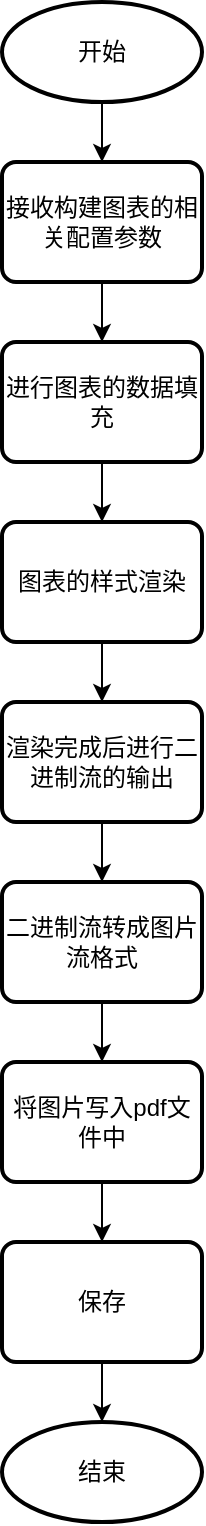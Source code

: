 <mxfile>
    <diagram id="LDkWd0BbCIxrNHNfYGMC" name="第 1 页">
        <mxGraphModel dx="768" dy="921" grid="1" gridSize="10" guides="1" tooltips="1" connect="1" arrows="1" fold="1" page="1" pageScale="1" pageWidth="827" pageHeight="1169" background="#ffffff" math="0" shadow="0">
            <root>
                <mxCell id="0"/>
                <mxCell id="1" parent="0"/>
                <mxCell id="4" style="edgeStyle=none;html=1;fontColor=#000000;strokeColor=#000000;" edge="1" parent="1" source="2">
                    <mxGeometry relative="1" as="geometry">
                        <mxPoint x="320" y="200" as="targetPoint"/>
                    </mxGeometry>
                </mxCell>
                <mxCell id="2" value="开始&lt;br&gt;" style="strokeWidth=2;html=1;shape=mxgraph.flowchart.start_2;whiteSpace=wrap;fillColor=#FFFFFF;fontColor=#000000;strokeColor=#000000;" vertex="1" parent="1">
                    <mxGeometry x="270" y="120" width="100" height="50" as="geometry"/>
                </mxCell>
                <mxCell id="6" style="edgeStyle=none;html=1;fontColor=#000000;strokeColor=#000000;" edge="1" parent="1" source="5">
                    <mxGeometry relative="1" as="geometry">
                        <mxPoint x="320" y="290" as="targetPoint"/>
                    </mxGeometry>
                </mxCell>
                <mxCell id="5" value="接收构建图表的相关配置参数" style="rounded=1;whiteSpace=wrap;html=1;absoluteArcSize=1;arcSize=14;strokeWidth=2;fontColor=#000000;fillColor=#FFFFFF;strokeColor=#000000;" vertex="1" parent="1">
                    <mxGeometry x="270" y="200" width="100" height="60" as="geometry"/>
                </mxCell>
                <mxCell id="8" style="edgeStyle=none;html=1;fontColor=#000000;strokeColor=#000000;" edge="1" parent="1" source="7">
                    <mxGeometry relative="1" as="geometry">
                        <mxPoint x="320" y="390" as="targetPoint"/>
                    </mxGeometry>
                </mxCell>
                <mxCell id="21" value="" style="edgeStyle=none;html=1;fontColor=#000000;strokeColor=#000000;" edge="1" parent="1" source="7" target="9">
                    <mxGeometry relative="1" as="geometry"/>
                </mxCell>
                <mxCell id="7" value="进行图表的数据填充" style="rounded=1;whiteSpace=wrap;html=1;absoluteArcSize=1;arcSize=14;strokeWidth=2;fontColor=#000000;fillColor=#FFFFFF;strokeColor=#000000;" vertex="1" parent="1">
                    <mxGeometry x="270" y="290" width="100" height="60" as="geometry"/>
                </mxCell>
                <mxCell id="10" style="edgeStyle=none;html=1;fontColor=#000000;strokeColor=#000000;entryX=0.5;entryY=0;entryDx=0;entryDy=0;" edge="1" parent="1" source="9" target="11">
                    <mxGeometry relative="1" as="geometry">
                        <mxPoint x="320" y="480" as="targetPoint"/>
                    </mxGeometry>
                </mxCell>
                <mxCell id="9" value="图表的样式渲染" style="rounded=1;whiteSpace=wrap;html=1;absoluteArcSize=1;arcSize=14;strokeWidth=2;fontColor=#000000;fillColor=#FFFFFF;strokeColor=#000000;" vertex="1" parent="1">
                    <mxGeometry x="270" y="380" width="100" height="60" as="geometry"/>
                </mxCell>
                <mxCell id="12" style="edgeStyle=none;html=1;fontColor=#000000;strokeColor=#000000;entryX=0.5;entryY=0;entryDx=0;entryDy=0;" edge="1" parent="1" source="11" target="13">
                    <mxGeometry relative="1" as="geometry">
                        <mxPoint x="320" y="580" as="targetPoint"/>
                    </mxGeometry>
                </mxCell>
                <mxCell id="11" value="渲染完成后进行二进制流的输出" style="rounded=1;whiteSpace=wrap;html=1;absoluteArcSize=1;arcSize=14;strokeWidth=2;fontColor=#000000;fillColor=#FFFFFF;strokeColor=#000000;" vertex="1" parent="1">
                    <mxGeometry x="270" y="470" width="100" height="60" as="geometry"/>
                </mxCell>
                <mxCell id="14" style="edgeStyle=none;html=1;fontColor=#000000;strokeColor=#000000;entryX=0.5;entryY=0;entryDx=0;entryDy=0;" edge="1" parent="1" source="13" target="15">
                    <mxGeometry relative="1" as="geometry">
                        <mxPoint x="320" y="660" as="targetPoint"/>
                    </mxGeometry>
                </mxCell>
                <mxCell id="13" value="二进制流转成图片流格式" style="rounded=1;whiteSpace=wrap;html=1;absoluteArcSize=1;arcSize=14;strokeWidth=2;fontColor=#000000;fillColor=#FFFFFF;strokeColor=#000000;" vertex="1" parent="1">
                    <mxGeometry x="270" y="560" width="100" height="60" as="geometry"/>
                </mxCell>
                <mxCell id="16" style="edgeStyle=none;html=1;fontColor=#000000;strokeColor=#000000;entryX=0.5;entryY=0;entryDx=0;entryDy=0;" edge="1" parent="1" source="15" target="17">
                    <mxGeometry relative="1" as="geometry">
                        <mxPoint x="320" y="750" as="targetPoint"/>
                    </mxGeometry>
                </mxCell>
                <mxCell id="15" value="将图片写入pdf文件中" style="rounded=1;whiteSpace=wrap;html=1;absoluteArcSize=1;arcSize=14;strokeWidth=2;fontColor=#000000;fillColor=#FFFFFF;strokeColor=#000000;" vertex="1" parent="1">
                    <mxGeometry x="270" y="650" width="100" height="60" as="geometry"/>
                </mxCell>
                <mxCell id="19" value="" style="edgeStyle=none;html=1;fontColor=#000000;strokeColor=#000000;entryX=0.5;entryY=0;entryDx=0;entryDy=0;entryPerimeter=0;" edge="1" parent="1" source="17" target="20">
                    <mxGeometry relative="1" as="geometry">
                        <mxPoint x="320" y="850" as="targetPoint"/>
                    </mxGeometry>
                </mxCell>
                <mxCell id="17" value="保存" style="rounded=1;whiteSpace=wrap;html=1;absoluteArcSize=1;arcSize=14;strokeWidth=2;fontColor=#000000;fillColor=#FFFFFF;strokeColor=#000000;" vertex="1" parent="1">
                    <mxGeometry x="270" y="740" width="100" height="60" as="geometry"/>
                </mxCell>
                <mxCell id="20" value="结束" style="strokeWidth=2;html=1;shape=mxgraph.flowchart.start_2;whiteSpace=wrap;fillColor=#FFFFFF;fontColor=#000000;strokeColor=#000000;" vertex="1" parent="1">
                    <mxGeometry x="270" y="830" width="100" height="50" as="geometry"/>
                </mxCell>
            </root>
        </mxGraphModel>
    </diagram>
</mxfile>